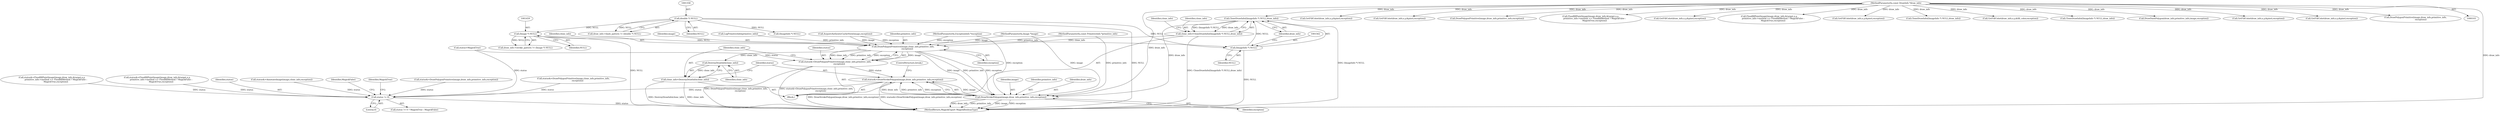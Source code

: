digraph "0_ImageMagick_726812fa2fa7ce16bcf58f6e115f65427a1c0950_2@pointer" {
"1001560" [label="(Call,CloneDrawInfo((ImageInfo *) NULL,draw_info))"];
"1001561" [label="(Call,(ImageInfo *) NULL)"];
"1001458" [label="(Call,(Image *) NULL)"];
"1001357" [label="(Call,(double *) NULL)"];
"1000105" [label="(MethodParameterIn,const DrawInfo *draw_info)"];
"1001558" [label="(Call,clone_info=CloneDrawInfo((ImageInfo *) NULL,draw_info))"];
"1001581" [label="(Call,DrawPolygonPrimitive(image,clone_info,primitive_info,\n             exception))"];
"1001579" [label="(Call,status&=DrawPolygonPrimitive(image,clone_info,primitive_info,\n             exception))"];
"1001590" [label="(Call,status&=DrawStrokePolygon(image,draw_info,primitive_info,exception))"];
"1001624" [label="(Call,status != 0)"];
"1001588" [label="(Call,DestroyDrawInfo(clone_info))"];
"1001586" [label="(Call,clone_info=DestroyDrawInfo(clone_info))"];
"1001592" [label="(Call,DrawStrokePolygon(image,draw_info,primitive_info,exception))"];
"1000104" [label="(MethodParameterIn,Image *image)"];
"1001585" [label="(Identifier,exception)"];
"1001593" [label="(Identifier,image)"];
"1001353" [label="(Call,draw_info->dash_pattern != (double *) NULL)"];
"1001322" [label="(Call,status&=AnnotateImage(image,clone_info,exception))"];
"1000599" [label="(Call,GetFillColor(draw_info,x,y,&pixel,exception))"];
"1000537" [label="(Call,GetFillColor(draw_info,x,y,&pixel,exception))"];
"1001454" [label="(Call,draw_info->stroke_pattern != (Image *) NULL)"];
"1001628" [label="(Identifier,MagickFalse)"];
"1001563" [label="(Identifier,NULL)"];
"1001627" [label="(Identifier,MagickTrue)"];
"1001589" [label="(Identifier,clone_info)"];
"1001598" [label="(Call,status&=DrawPolygonPrimitive(image,draw_info,primitive_info,exception))"];
"1001583" [label="(Identifier,clone_info)"];
"1001624" [label="(Call,status != 0)"];
"1001558" [label="(Call,clone_info=CloneDrawInfo((ImageInfo *) NULL,draw_info))"];
"1000192" [label="(Call,status=MagickTrue)"];
"1001600" [label="(Call,DrawPolygonPrimitive(image,draw_info,primitive_info,exception))"];
"1001591" [label="(Identifier,status)"];
"1001564" [label="(Identifier,draw_info)"];
"1001588" [label="(Call,DestroyDrawInfo(clone_info))"];
"1001629" [label="(MethodReturn,MagickExport MagickBooleanType)"];
"1001407" [label="(Call,status&=DrawPolygonPrimitive(image,clone_info,primitive_info,\n             exception))"];
"1001458" [label="(Call,(Image *) NULL)"];
"1000778" [label="(Call,status&=FloodfillPaintImage(image,draw_info,&target,x,y,\n            primitive_info->method == FloodfillMethod ? MagickFalse :\n            MagickTrue,exception))"];
"1001595" [label="(Identifier,primitive_info)"];
"1001587" [label="(Identifier,clone_info)"];
"1001586" [label="(Call,clone_info=DestroyDrawInfo(clone_info))"];
"1001596" [label="(Identifier,exception)"];
"1001579" [label="(Call,status&=DrawPolygonPrimitive(image,clone_info,primitive_info,\n             exception))"];
"1000464" [label="(Call,FloodfillPaintImage(image,draw_info,&target,x,y,\n            primitive_info->method == FloodfillMethod ? MagickFalse :\n            MagickTrue,exception))"];
"1001461" [label="(Block,)"];
"1000269" [label="(Call,GetFillColor(draw_info,x,y,&pixel,exception))"];
"1001590" [label="(Call,status&=DrawStrokePolygon(image,draw_info,primitive_info,exception))"];
"1000462" [label="(Call,status&=FloodfillPaintImage(image,draw_info,&target,x,y,\n            primitive_info->method == FloodfillMethod ? MagickFalse :\n            MagickTrue,exception))"];
"1001582" [label="(Identifier,image)"];
"1000780" [label="(Call,FloodfillPaintImage(image,draw_info,&target,x,y,\n            primitive_info->method == FloodfillMethod ? MagickFalse :\n            MagickTrue,exception))"];
"1001592" [label="(Call,DrawStrokePolygon(image,draw_info,primitive_info,exception))"];
"1000852" [label="(Call,GetFillColor(draw_info,x,y,&pixel,exception))"];
"1001283" [label="(Call,CloneDrawInfo((ImageInfo *) NULL,draw_info))"];
"1001594" [label="(Identifier,draw_info)"];
"1001357" [label="(Call,(double *) NULL)"];
"1001342" [label="(Call,LogPrimitiveInfo(primitive_info))"];
"1001580" [label="(Identifier,status)"];
"1001567" [label="(Identifier,clone_info)"];
"1001239" [label="(Call,GetFillColor(draw_info,x,y,&fill_color,exception))"];
"1001388" [label="(Call,CloneDrawInfo((ImageInfo *) NULL,draw_info))"];
"1000221" [label="(Call,AcquireAuthenticCacheView(image,exception))"];
"1001560" [label="(Call,CloneDrawInfo((ImageInfo *) NULL,draw_info))"];
"1001597" [label="(ControlStructure,break;)"];
"1001623" [label="(Call,status != 0 ? MagickTrue : MagickFalse)"];
"1000107" [label="(MethodParameterIn,ExceptionInfo *exception)"];
"1001359" [label="(Identifier,NULL)"];
"1001584" [label="(Identifier,primitive_info)"];
"1001420" [label="(Call,DrawDashPolygon(draw_info,primitive_info,image,exception))"];
"1000697" [label="(Call,GetFillColor(draw_info,x,y,&pixel,exception))"];
"1001559" [label="(Identifier,clone_info)"];
"1001561" [label="(Call,(ImageInfo *) NULL)"];
"1001581" [label="(Call,DrawPolygonPrimitive(image,clone_info,primitive_info,\n             exception))"];
"1001625" [label="(Identifier,status)"];
"1000373" [label="(Call,GetFillColor(draw_info,x,y,&pixel,exception))"];
"1000105" [label="(MethodParameterIn,const DrawInfo *draw_info)"];
"1001552" [label="(Call,DrawPolygonPrimitive(image,draw_info,primitive_info,\n                exception))"];
"1000106" [label="(MethodParameterIn,const PrimitiveInfo *primitive_info)"];
"1001626" [label="(Literal,0)"];
"1001460" [label="(Identifier,NULL)"];
"1001389" [label="(Call,(ImageInfo *) NULL)"];
"1001560" -> "1001558"  [label="AST: "];
"1001560" -> "1001564"  [label="CFG: "];
"1001561" -> "1001560"  [label="AST: "];
"1001564" -> "1001560"  [label="AST: "];
"1001558" -> "1001560"  [label="CFG: "];
"1001560" -> "1001629"  [label="DDG: (ImageInfo *) NULL"];
"1001560" -> "1001558"  [label="DDG: (ImageInfo *) NULL"];
"1001560" -> "1001558"  [label="DDG: draw_info"];
"1001561" -> "1001560"  [label="DDG: NULL"];
"1000105" -> "1001560"  [label="DDG: draw_info"];
"1001560" -> "1001592"  [label="DDG: draw_info"];
"1001561" -> "1001563"  [label="CFG: "];
"1001562" -> "1001561"  [label="AST: "];
"1001563" -> "1001561"  [label="AST: "];
"1001564" -> "1001561"  [label="CFG: "];
"1001561" -> "1001629"  [label="DDG: NULL"];
"1001458" -> "1001561"  [label="DDG: NULL"];
"1001357" -> "1001561"  [label="DDG: NULL"];
"1001458" -> "1001454"  [label="AST: "];
"1001458" -> "1001460"  [label="CFG: "];
"1001459" -> "1001458"  [label="AST: "];
"1001460" -> "1001458"  [label="AST: "];
"1001454" -> "1001458"  [label="CFG: "];
"1001458" -> "1001629"  [label="DDG: NULL"];
"1001458" -> "1001454"  [label="DDG: NULL"];
"1001357" -> "1001458"  [label="DDG: NULL"];
"1001357" -> "1001353"  [label="AST: "];
"1001357" -> "1001359"  [label="CFG: "];
"1001358" -> "1001357"  [label="AST: "];
"1001359" -> "1001357"  [label="AST: "];
"1001353" -> "1001357"  [label="CFG: "];
"1001357" -> "1001629"  [label="DDG: NULL"];
"1001357" -> "1001353"  [label="DDG: NULL"];
"1001357" -> "1001389"  [label="DDG: NULL"];
"1000105" -> "1000103"  [label="AST: "];
"1000105" -> "1001629"  [label="DDG: draw_info"];
"1000105" -> "1000269"  [label="DDG: draw_info"];
"1000105" -> "1000373"  [label="DDG: draw_info"];
"1000105" -> "1000464"  [label="DDG: draw_info"];
"1000105" -> "1000537"  [label="DDG: draw_info"];
"1000105" -> "1000599"  [label="DDG: draw_info"];
"1000105" -> "1000697"  [label="DDG: draw_info"];
"1000105" -> "1000780"  [label="DDG: draw_info"];
"1000105" -> "1000852"  [label="DDG: draw_info"];
"1000105" -> "1001239"  [label="DDG: draw_info"];
"1000105" -> "1001283"  [label="DDG: draw_info"];
"1000105" -> "1001388"  [label="DDG: draw_info"];
"1000105" -> "1001420"  [label="DDG: draw_info"];
"1000105" -> "1001552"  [label="DDG: draw_info"];
"1000105" -> "1001592"  [label="DDG: draw_info"];
"1000105" -> "1001600"  [label="DDG: draw_info"];
"1001558" -> "1001461"  [label="AST: "];
"1001559" -> "1001558"  [label="AST: "];
"1001567" -> "1001558"  [label="CFG: "];
"1001558" -> "1001629"  [label="DDG: CloneDrawInfo((ImageInfo *) NULL,draw_info)"];
"1001558" -> "1001581"  [label="DDG: clone_info"];
"1001581" -> "1001579"  [label="AST: "];
"1001581" -> "1001585"  [label="CFG: "];
"1001582" -> "1001581"  [label="AST: "];
"1001583" -> "1001581"  [label="AST: "];
"1001584" -> "1001581"  [label="AST: "];
"1001585" -> "1001581"  [label="AST: "];
"1001579" -> "1001581"  [label="CFG: "];
"1001581" -> "1001579"  [label="DDG: image"];
"1001581" -> "1001579"  [label="DDG: clone_info"];
"1001581" -> "1001579"  [label="DDG: primitive_info"];
"1001581" -> "1001579"  [label="DDG: exception"];
"1000221" -> "1001581"  [label="DDG: image"];
"1000221" -> "1001581"  [label="DDG: exception"];
"1000104" -> "1001581"  [label="DDG: image"];
"1001342" -> "1001581"  [label="DDG: primitive_info"];
"1000106" -> "1001581"  [label="DDG: primitive_info"];
"1000107" -> "1001581"  [label="DDG: exception"];
"1001581" -> "1001588"  [label="DDG: clone_info"];
"1001581" -> "1001592"  [label="DDG: image"];
"1001581" -> "1001592"  [label="DDG: primitive_info"];
"1001581" -> "1001592"  [label="DDG: exception"];
"1001579" -> "1001461"  [label="AST: "];
"1001580" -> "1001579"  [label="AST: "];
"1001587" -> "1001579"  [label="CFG: "];
"1001579" -> "1001629"  [label="DDG: status&=DrawPolygonPrimitive(image,clone_info,primitive_info,\n             exception)"];
"1001579" -> "1001629"  [label="DDG: DrawPolygonPrimitive(image,clone_info,primitive_info,\n             exception)"];
"1000192" -> "1001579"  [label="DDG: status"];
"1001579" -> "1001590"  [label="DDG: status"];
"1001590" -> "1001461"  [label="AST: "];
"1001590" -> "1001592"  [label="CFG: "];
"1001591" -> "1001590"  [label="AST: "];
"1001592" -> "1001590"  [label="AST: "];
"1001597" -> "1001590"  [label="CFG: "];
"1001590" -> "1001629"  [label="DDG: status&=DrawStrokePolygon(image,draw_info,primitive_info,exception)"];
"1001590" -> "1001629"  [label="DDG: DrawStrokePolygon(image,draw_info,primitive_info,exception)"];
"1001592" -> "1001590"  [label="DDG: image"];
"1001592" -> "1001590"  [label="DDG: draw_info"];
"1001592" -> "1001590"  [label="DDG: primitive_info"];
"1001592" -> "1001590"  [label="DDG: exception"];
"1001590" -> "1001624"  [label="DDG: status"];
"1001624" -> "1001623"  [label="AST: "];
"1001624" -> "1001626"  [label="CFG: "];
"1001625" -> "1001624"  [label="AST: "];
"1001626" -> "1001624"  [label="AST: "];
"1001627" -> "1001624"  [label="CFG: "];
"1001628" -> "1001624"  [label="CFG: "];
"1001624" -> "1001629"  [label="DDG: status"];
"1001598" -> "1001624"  [label="DDG: status"];
"1001407" -> "1001624"  [label="DDG: status"];
"1000192" -> "1001624"  [label="DDG: status"];
"1001322" -> "1001624"  [label="DDG: status"];
"1000778" -> "1001624"  [label="DDG: status"];
"1000462" -> "1001624"  [label="DDG: status"];
"1001588" -> "1001586"  [label="AST: "];
"1001588" -> "1001589"  [label="CFG: "];
"1001589" -> "1001588"  [label="AST: "];
"1001586" -> "1001588"  [label="CFG: "];
"1001588" -> "1001586"  [label="DDG: clone_info"];
"1001586" -> "1001461"  [label="AST: "];
"1001587" -> "1001586"  [label="AST: "];
"1001591" -> "1001586"  [label="CFG: "];
"1001586" -> "1001629"  [label="DDG: clone_info"];
"1001586" -> "1001629"  [label="DDG: DestroyDrawInfo(clone_info)"];
"1001592" -> "1001596"  [label="CFG: "];
"1001593" -> "1001592"  [label="AST: "];
"1001594" -> "1001592"  [label="AST: "];
"1001595" -> "1001592"  [label="AST: "];
"1001596" -> "1001592"  [label="AST: "];
"1001592" -> "1001629"  [label="DDG: image"];
"1001592" -> "1001629"  [label="DDG: exception"];
"1001592" -> "1001629"  [label="DDG: draw_info"];
"1001592" -> "1001629"  [label="DDG: primitive_info"];
"1000104" -> "1001592"  [label="DDG: image"];
"1000106" -> "1001592"  [label="DDG: primitive_info"];
"1000107" -> "1001592"  [label="DDG: exception"];
}
